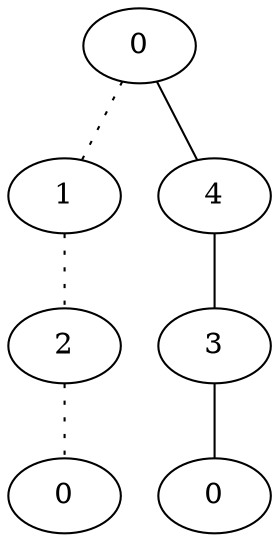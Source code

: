 graph {
a0[label=0];
a1[label=1];
a2[label=2];
a3[label=0];
a4[label=4];
a5[label=3];
a6[label=0];
a0 -- a1 [style=dotted];
a0 -- a4;
a1 -- a2 [style=dotted];
a2 -- a3 [style=dotted];
a4 -- a5;
a5 -- a6;
}
